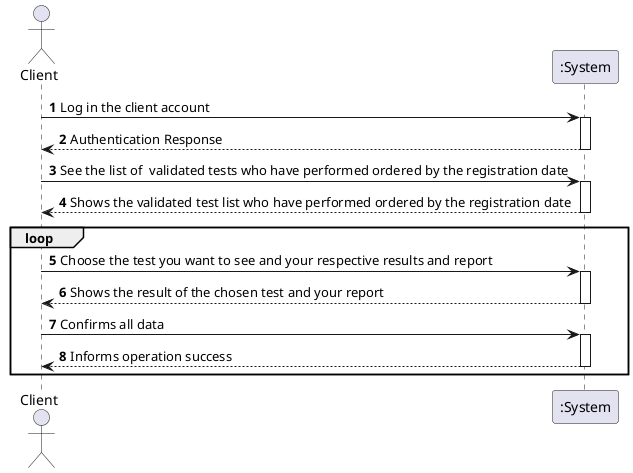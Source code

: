@startuml
autonumber
'hide footbox
actor "Client" as CLIENT

participant ":System" as SYSTEM

CLIENT -> SYSTEM : Log in the client account
activate SYSTEM

SYSTEM --> CLIENT : Authentication Response
deactivate SYSTEM

CLIENT -> SYSTEM : See the list of  validated tests who have performed ordered by the registration date
activate SYSTEM
SYSTEM --> CLIENT : Shows the validated test list who have performed ordered by the registration date
deactivate SYSTEM
loop
CLIENT -> SYSTEM : Choose the test you want to see and your respective results and report
activate SYSTEM
SYSTEM --> CLIENT : Shows the result of the chosen test and your report
deactivate SYSTEM
CLIENT -> SYSTEM : Confirms all data
activate SYSTEM
SYSTEM --> CLIENT : Informs operation success
deactivate SYSTEM
end

@enduml